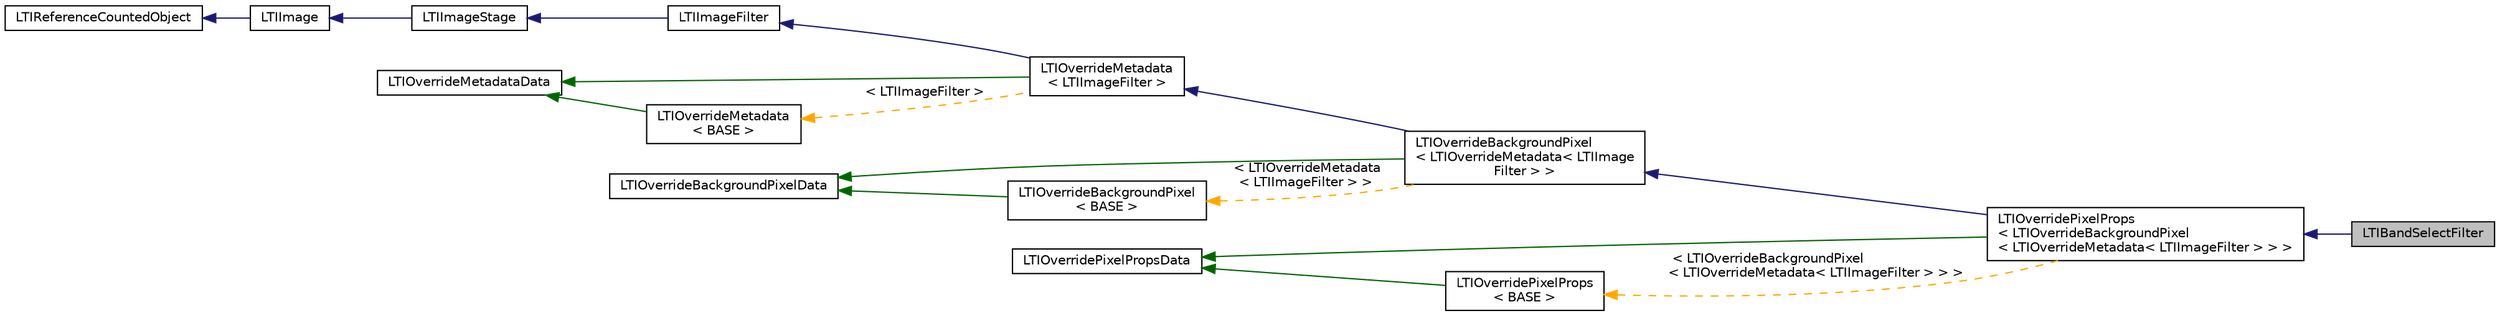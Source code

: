 digraph "LTIBandSelectFilter"
{
  bgcolor="transparent";
  edge [fontname="Helvetica",fontsize="10",labelfontname="Helvetica",labelfontsize="10"];
  node [fontname="Helvetica",fontsize="10",shape=record];
  rankdir="LR";
  Node1 [label="LTIBandSelectFilter",height=0.2,width=0.4,color="black", fillcolor="grey75", style="filled" fontcolor="black"];
  Node2 -> Node1 [dir="back",color="midnightblue",fontsize="10",style="solid",fontname="Helvetica"];
  Node2 [label="LTIOverridePixelProps\l\< LTIOverrideBackgroundPixel\l\< LTIOverrideMetadata\< LTIImageFilter \> \> \>",height=0.2,width=0.4,color="black",URL="$a00091.html"];
  Node3 -> Node2 [dir="back",color="midnightblue",fontsize="10",style="solid",fontname="Helvetica"];
  Node3 [label="LTIOverrideBackgroundPixel\l\< LTIOverrideMetadata\< LTIImage\lFilter \> \>",height=0.2,width=0.4,color="black",URL="$a00075.html"];
  Node4 -> Node3 [dir="back",color="midnightblue",fontsize="10",style="solid",fontname="Helvetica"];
  Node4 [label="LTIOverrideMetadata\l\< LTIImageFilter \>",height=0.2,width=0.4,color="black",URL="$a00087.html"];
  Node5 -> Node4 [dir="back",color="midnightblue",fontsize="10",style="solid",fontname="Helvetica"];
  Node5 [label="LTIImageFilter",height=0.2,width=0.4,color="black",URL="$a00053.html",tooltip="abstract class for implementing an image transform "];
  Node6 -> Node5 [dir="back",color="midnightblue",fontsize="10",style="solid",fontname="Helvetica"];
  Node6 [label="LTIImageStage",height=0.2,width=0.4,color="black",URL="$a00055.html",tooltip="abstract class for decoding from an image "];
  Node7 -> Node6 [dir="back",color="midnightblue",fontsize="10",style="solid",fontname="Helvetica"];
  Node7 [label="LTIImage",height=0.2,width=0.4,color="black",URL="$a00052.html",tooltip="abstract class representing an image "];
  Node8 -> Node7 [dir="back",color="midnightblue",fontsize="10",style="solid",fontname="Helvetica"];
  Node8 [label="LTIReferenceCountedObject",height=0.2,width=0.4,color="black",URL="$a00100.html",tooltip="LTIReferenceCountedObject is a base class for implementing reference counting. "];
  Node9 -> Node4 [dir="back",color="darkgreen",fontsize="10",style="solid",fontname="Helvetica"];
  Node9 [label="LTIOverrideMetadataData",height=0.2,width=0.4,color="black",URL="$a00088.html"];
  Node10 -> Node4 [dir="back",color="orange",fontsize="10",style="dashed",label=" \< LTIImageFilter \>" ,fontname="Helvetica"];
  Node10 [label="LTIOverrideMetadata\l\< BASE \>",height=0.2,width=0.4,color="black",URL="$a00087.html"];
  Node9 -> Node10 [dir="back",color="darkgreen",fontsize="10",style="solid",fontname="Helvetica"];
  Node11 -> Node3 [dir="back",color="darkgreen",fontsize="10",style="solid",fontname="Helvetica"];
  Node11 [label="LTIOverrideBackgroundPixelData",height=0.2,width=0.4,color="black",URL="$a00076.html"];
  Node12 -> Node3 [dir="back",color="orange",fontsize="10",style="dashed",label=" \< LTIOverrideMetadata\l\< LTIImageFilter \> \>" ,fontname="Helvetica"];
  Node12 [label="LTIOverrideBackgroundPixel\l\< BASE \>",height=0.2,width=0.4,color="black",URL="$a00075.html"];
  Node11 -> Node12 [dir="back",color="darkgreen",fontsize="10",style="solid",fontname="Helvetica"];
  Node13 -> Node2 [dir="back",color="darkgreen",fontsize="10",style="solid",fontname="Helvetica"];
  Node13 [label="LTIOverridePixelPropsData",height=0.2,width=0.4,color="black",URL="$a00092.html"];
  Node14 -> Node2 [dir="back",color="orange",fontsize="10",style="dashed",label=" \< LTIOverrideBackgroundPixel\l\< LTIOverrideMetadata\< LTIImageFilter \> \> \>" ,fontname="Helvetica"];
  Node14 [label="LTIOverridePixelProps\l\< BASE \>",height=0.2,width=0.4,color="black",URL="$a00091.html"];
  Node13 -> Node14 [dir="back",color="darkgreen",fontsize="10",style="solid",fontname="Helvetica"];
}
